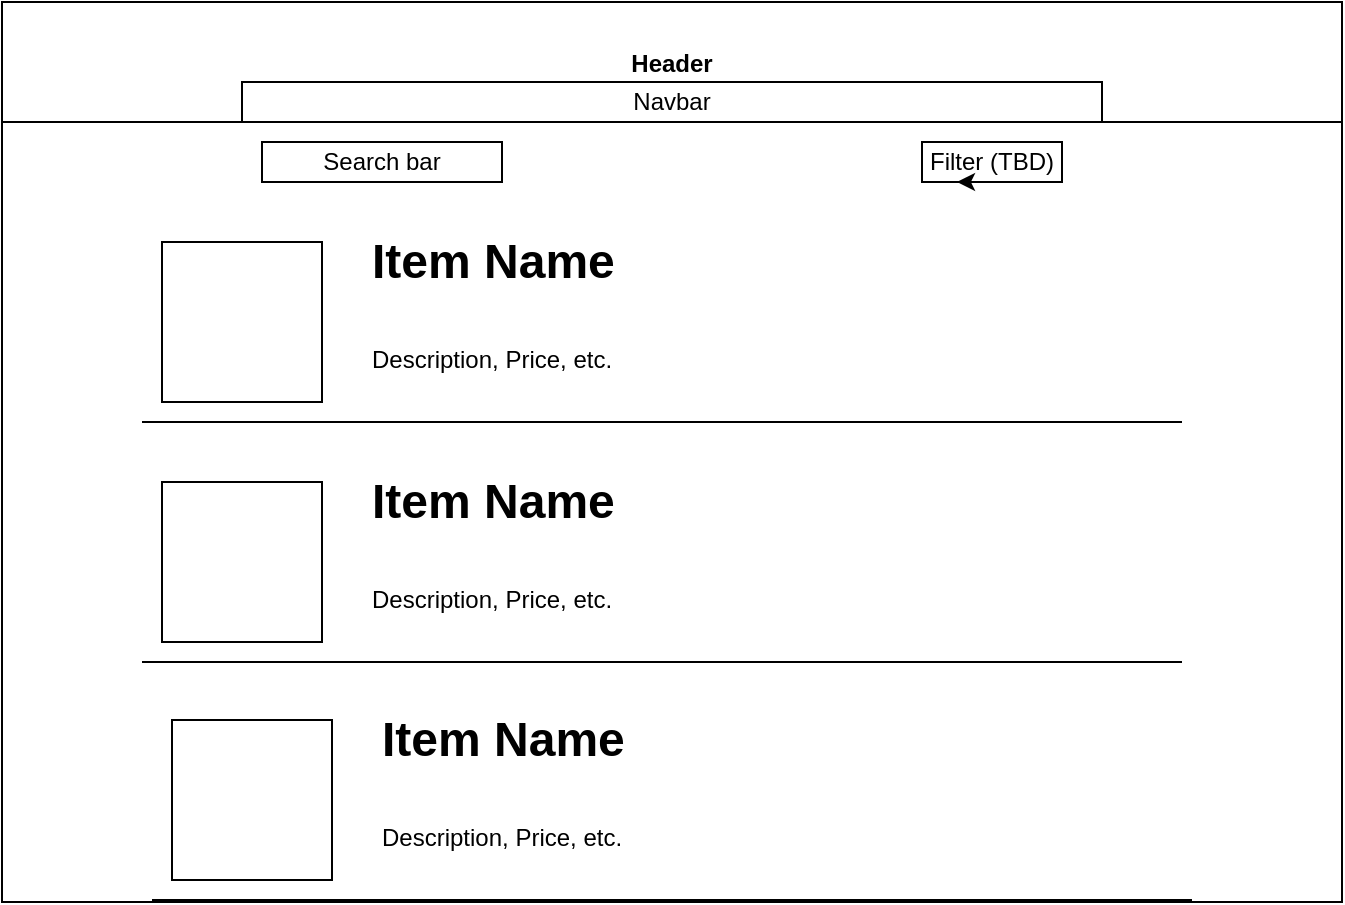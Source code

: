 <mxfile>
    <diagram id="ExMktkeNlz3so_-hms3D" name="Page-1">
        <mxGraphModel dx="1870" dy="847" grid="1" gridSize="10" guides="1" tooltips="1" connect="1" arrows="1" fold="1" page="1" pageScale="1" pageWidth="850" pageHeight="1100" math="0" shadow="0">
            <root>
                <mxCell id="0"/>
                <mxCell id="1" parent="0"/>
                <mxCell id="2" value="Header" style="swimlane;startSize=60;" vertex="1" parent="1">
                    <mxGeometry x="90" y="70" width="670" height="450" as="geometry"/>
                </mxCell>
                <mxCell id="3" value="Navbar" style="rounded=0;whiteSpace=wrap;html=1;" vertex="1" parent="2">
                    <mxGeometry x="120" y="40" width="430" height="20" as="geometry"/>
                </mxCell>
                <mxCell id="4" value="Search bar" style="rounded=0;whiteSpace=wrap;html=1;" vertex="1" parent="2">
                    <mxGeometry x="130" y="70" width="120" height="20" as="geometry"/>
                </mxCell>
                <mxCell id="12" value="Filter (TBD)" style="rounded=0;whiteSpace=wrap;html=1;" vertex="1" parent="2">
                    <mxGeometry x="460" y="70" width="70" height="20" as="geometry"/>
                </mxCell>
                <mxCell id="13" value="" style="whiteSpace=wrap;html=1;aspect=fixed;" vertex="1" parent="2">
                    <mxGeometry x="80" y="120" width="80" height="80" as="geometry"/>
                </mxCell>
                <mxCell id="16" value="&lt;h1&gt;&lt;span&gt;Item Name&lt;/span&gt;&lt;/h1&gt;&lt;h1&gt;&lt;span style=&quot;font-size: 12px ; font-weight: normal&quot;&gt;Description, Price, etc.&lt;/span&gt;&lt;br&gt;&lt;/h1&gt;" style="text;html=1;strokeColor=none;fillColor=none;spacing=5;spacingTop=-20;whiteSpace=wrap;overflow=hidden;rounded=0;" vertex="1" parent="2">
                    <mxGeometry x="180" y="110" width="390" height="90" as="geometry"/>
                </mxCell>
                <mxCell id="17" value="" style="whiteSpace=wrap;html=1;aspect=fixed;" vertex="1" parent="2">
                    <mxGeometry x="80" y="240" width="80" height="80" as="geometry"/>
                </mxCell>
                <mxCell id="18" value="&lt;h1&gt;&lt;span&gt;Item Name&lt;/span&gt;&lt;/h1&gt;&lt;h1&gt;&lt;span style=&quot;font-size: 12px ; font-weight: normal&quot;&gt;Description, Price, etc.&lt;/span&gt;&lt;br&gt;&lt;/h1&gt;" style="text;html=1;strokeColor=none;fillColor=none;spacing=5;spacingTop=-20;whiteSpace=wrap;overflow=hidden;rounded=0;" vertex="1" parent="2">
                    <mxGeometry x="180" y="230" width="390" height="90" as="geometry"/>
                </mxCell>
                <mxCell id="19" value="" style="endArrow=none;html=1;" edge="1" parent="2">
                    <mxGeometry width="50" height="50" relative="1" as="geometry">
                        <mxPoint x="70" y="330" as="sourcePoint"/>
                        <mxPoint x="590" y="330" as="targetPoint"/>
                    </mxGeometry>
                </mxCell>
                <mxCell id="20" value="" style="whiteSpace=wrap;html=1;aspect=fixed;" vertex="1" parent="2">
                    <mxGeometry x="85" y="359" width="80" height="80" as="geometry"/>
                </mxCell>
                <mxCell id="21" value="&lt;h1&gt;&lt;span&gt;Item Name&lt;/span&gt;&lt;/h1&gt;&lt;h1&gt;&lt;span style=&quot;font-size: 12px ; font-weight: normal&quot;&gt;Description, Price, etc.&lt;/span&gt;&lt;br&gt;&lt;/h1&gt;" style="text;html=1;strokeColor=none;fillColor=none;spacing=5;spacingTop=-20;whiteSpace=wrap;overflow=hidden;rounded=0;" vertex="1" parent="2">
                    <mxGeometry x="185" y="349" width="390" height="90" as="geometry"/>
                </mxCell>
                <mxCell id="22" value="" style="endArrow=none;html=1;" edge="1" parent="2">
                    <mxGeometry width="50" height="50" relative="1" as="geometry">
                        <mxPoint x="75" y="449" as="sourcePoint"/>
                        <mxPoint x="595" y="449" as="targetPoint"/>
                    </mxGeometry>
                </mxCell>
                <mxCell id="23" style="edgeStyle=none;html=1;exitX=0.5;exitY=1;exitDx=0;exitDy=0;entryX=0.25;entryY=1;entryDx=0;entryDy=0;" edge="1" parent="2" source="12" target="12">
                    <mxGeometry relative="1" as="geometry"/>
                </mxCell>
                <mxCell id="14" value="" style="endArrow=none;html=1;" edge="1" parent="1">
                    <mxGeometry width="50" height="50" relative="1" as="geometry">
                        <mxPoint x="160" y="280" as="sourcePoint"/>
                        <mxPoint x="680" y="280" as="targetPoint"/>
                    </mxGeometry>
                </mxCell>
            </root>
        </mxGraphModel>
    </diagram>
</mxfile>